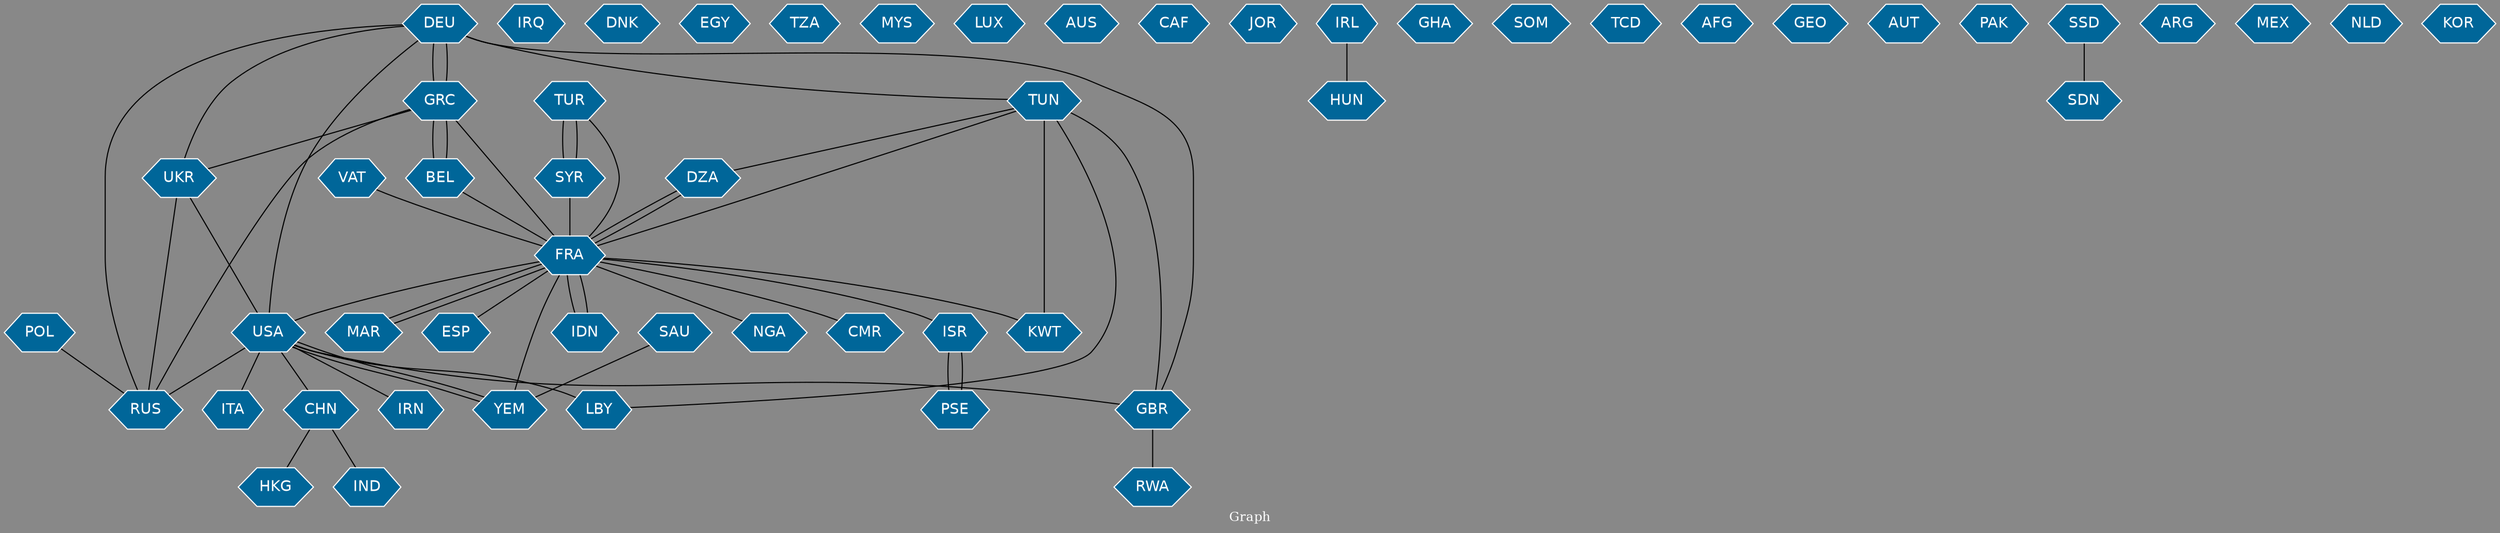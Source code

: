 // Countries together in item graph
graph {
	graph [bgcolor="#888888" fontcolor=white fontsize=12 label="Graph" outputorder=edgesfirst overlap=prism]
	node [color=white fillcolor="#006699" fontcolor=white fontname=Helvetica shape=hexagon style=filled]
	edge [arrowhead=open color=black fontcolor=white fontname=Courier fontsize=12]
		DEU [label=DEU]
		MAR [label=MAR]
		ESP [label=ESP]
		TUN [label=TUN]
		GBR [label=GBR]
		ISR [label=ISR]
		IRQ [label=IRQ]
		USA [label=USA]
		RUS [label=RUS]
		PSE [label=PSE]
		ITA [label=ITA]
		UKR [label=UKR]
		YEM [label=YEM]
		GRC [label=GRC]
		FRA [label=FRA]
		DZA [label=DZA]
		TUR [label=TUR]
		IDN [label=IDN]
		DNK [label=DNK]
		KWT [label=KWT]
		RWA [label=RWA]
		SYR [label=SYR]
		EGY [label=EGY]
		BEL [label=BEL]
		TZA [label=TZA]
		MYS [label=MYS]
		LBY [label=LBY]
		CHN [label=CHN]
		HKG [label=HKG]
		LUX [label=LUX]
		AUS [label=AUS]
		CAF [label=CAF]
		JOR [label=JOR]
		NGA [label=NGA]
		IRN [label=IRN]
		IRL [label=IRL]
		HUN [label=HUN]
		GHA [label=GHA]
		SOM [label=SOM]
		SAU [label=SAU]
		TCD [label=TCD]
		AFG [label=AFG]
		CMR [label=CMR]
		GEO [label=GEO]
		AUT [label=AUT]
		PAK [label=PAK]
		SSD [label=SSD]
		SDN [label=SDN]
		POL [label=POL]
		ARG [label=ARG]
		IND [label=IND]
		MEX [label=MEX]
		NLD [label=NLD]
		VAT [label=VAT]
		KOR [label=KOR]
			TUN -- GBR [weight=2]
			FRA -- USA [weight=2]
			FRA -- IDN [weight=1]
			UKR -- DEU [weight=1]
			TUR -- SYR [weight=1]
			GRC -- RUS [weight=1]
			SYR -- TUR [weight=1]
			UKR -- RUS [weight=1]
			FRA -- KWT [weight=1]
			GRC -- FRA [weight=2]
			SAU -- YEM [weight=1]
			USA -- LBY [weight=2]
			GRC -- DEU [weight=1]
			IRL -- HUN [weight=1]
			KWT -- TUN [weight=1]
			LBY -- TUN [weight=1]
			ISR -- PSE [weight=2]
			GBR -- RWA [weight=1]
			CHN -- IND [weight=1]
			DEU -- GRC [weight=1]
			FRA -- DZA [weight=4]
			FRA -- MAR [weight=3]
			DEU -- RUS [weight=1]
			DEU -- GBR [weight=1]
			TUR -- FRA [weight=1]
			TUN -- DZA [weight=1]
			FRA -- ESP [weight=1]
			FRA -- CMR [weight=1]
			YEM -- USA [weight=1]
			USA -- YEM [weight=1]
			IDN -- FRA [weight=1]
			BEL -- GRC [weight=1]
			SYR -- FRA [weight=1]
			USA -- RUS [weight=3]
			BEL -- FRA [weight=2]
			PSE -- ISR [weight=4]
			GRC -- BEL [weight=3]
			FRA -- NGA [weight=1]
			USA -- ITA [weight=1]
			GRC -- UKR [weight=2]
			USA -- CHN [weight=2]
			DEU -- TUN [weight=1]
			UKR -- USA [weight=1]
			MAR -- FRA [weight=1]
			POL -- RUS [weight=1]
			FRA -- ISR [weight=1]
			VAT -- FRA [weight=1]
			DZA -- FRA [weight=2]
			SSD -- SDN [weight=1]
			USA -- GBR [weight=1]
			FRA -- TUN [weight=1]
			USA -- DEU [weight=1]
			USA -- IRN [weight=1]
			YEM -- FRA [weight=2]
			CHN -- HKG [weight=1]
}